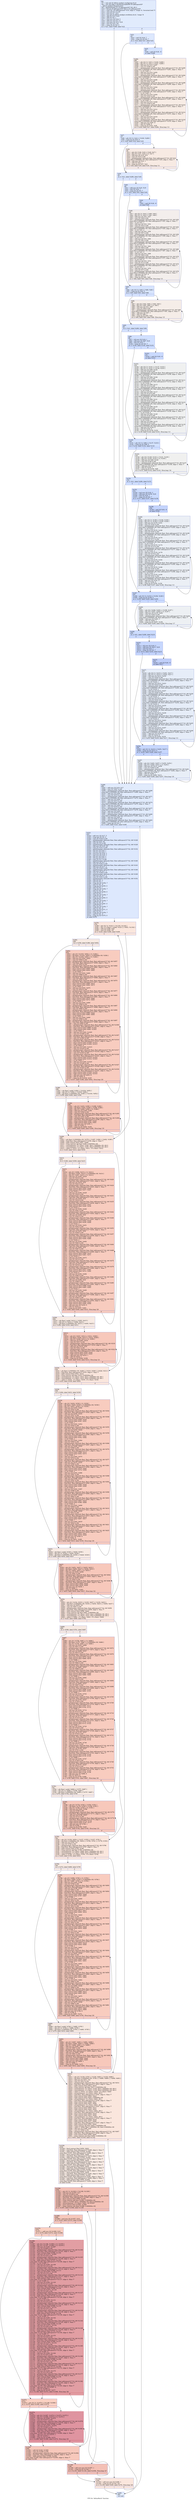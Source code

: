 digraph "CFG for 'deltasBatch' function" {
	label="CFG for 'deltasBatch' function";

	Node0x4ad0470 [shape=record,color="#3d50c3ff", style=filled, fillcolor="#bbd1f870",label="{%6:\l  %7 = tail call i32 @llvm.amdgcn.workgroup.id.x()\l  %8 = tail call align 4 dereferenceable(64) i8 addrspace(4)*\l... @llvm.amdgcn.dispatch.ptr()\l  %9 = getelementptr i8, i8 addrspace(4)* %8, i64 4\l  %10 = bitcast i8 addrspace(4)* %9 to i16 addrspace(4)*\l  %11 = load i16, i16 addrspace(4)* %10, align 4, !range !4, !invariant.load !5\l  %12 = zext i16 %11 to i32\l  %13 = mul i32 %7, %12\l  %14 = tail call i32 @llvm.amdgcn.workitem.id.x(), !range !6\l  %15 = add i32 %13, %14\l  %16 = add i32 %5, 1\l  %17 = mul nsw i32 %16, 5\l  %18 = add nsw i32 %17, 6\l  %19 = mul nsw i32 %15, %18\l  %20 = mul i32 %15, %4\l  %21 = icmp slt i32 %5, 0\l  br i1 %21, label %266, label %22\l|{<s0>T|<s1>F}}"];
	Node0x4ad0470:s0 -> Node0x4ad2760;
	Node0x4ad0470:s1 -> Node0x4ad27f0;
	Node0x4ad27f0 [shape=record,color="#3d50c3ff", style=filled, fillcolor="#b2ccfb70",label="{%22:\l22:                                               \l  %23 = and i32 %16, 7\l  %24 = icmp ult i32 %5, 7\l  br i1 %24, label %27, label %25\l|{<s0>T|<s1>F}}"];
	Node0x4ad27f0:s0 -> Node0x4ad2a80;
	Node0x4ad27f0:s1 -> Node0x4ad2ad0;
	Node0x4ad2ad0 [shape=record,color="#3d50c3ff", style=filled, fillcolor="#a1c0ff70",label="{%25:\l25:                                               \l  %26 = and i32 %16, -8\l  br label %286\l}"];
	Node0x4ad2ad0 -> Node0x4ad2cd0;
	Node0x4ad2a80 [shape=record,color="#3d50c3ff", style=filled, fillcolor="#b2ccfb70",label="{%27:\l27:                                               \l  %28 = phi i32 [ 0, %22 ], [ %320, %286 ]\l  %29 = icmp eq i32 %23, 0\l  br i1 %29, label %39, label %30\l|{<s0>T|<s1>F}}"];
	Node0x4ad2a80:s0 -> Node0x4ad2f00;
	Node0x4ad2a80:s1 -> Node0x4ad2f90;
	Node0x4ad2f90 [shape=record,color="#3d50c3ff", style=filled, fillcolor="#eed0c070",label="{%30:\l30:                                               \l  %31 = phi i32 [ %36, %30 ], [ %28, %27 ]\l  %32 = phi i32 [ %37, %30 ], [ 0, %27 ]\l  %33 = add nsw i32 %19, %31\l  %34 = sext i32 %33 to i64\l  %35 = getelementptr inbounds float, float addrspace(1)* %3, i64 %34\l  store float 0.000000e+00, float addrspace(1)* %35, align 4, !tbaa !7\l  %36 = add nuw i32 %31, 1\l  %37 = add i32 %32, 1\l  %38 = icmp eq i32 %37, %23\l  br i1 %38, label %39, label %30, !llvm.loop !11\l|{<s0>T|<s1>F}}"];
	Node0x4ad2f90:s0 -> Node0x4ad2f00;
	Node0x4ad2f90:s1 -> Node0x4ad2f90;
	Node0x4ad2f00 [shape=record,color="#3d50c3ff", style=filled, fillcolor="#b2ccfb70",label="{%39:\l39:                                               \l  br i1 %21, label %266, label %40\l|{<s0>T|<s1>F}}"];
	Node0x4ad2f00:s0 -> Node0x4ad2760;
	Node0x4ad2f00:s1 -> Node0x4ad44f0;
	Node0x4ad44f0 [shape=record,color="#3d50c3ff", style=filled, fillcolor="#a5c3fe70",label="{%40:\l40:                                               \l  %41 = add nsw i32 %16, %19\l  %42 = and i32 %16, 7\l  %43 = icmp ult i32 %5, 7\l  br i1 %43, label %83, label %44\l|{<s0>T|<s1>F}}"];
	Node0x4ad44f0:s0 -> Node0x4ad47a0;
	Node0x4ad44f0:s1 -> Node0x4ad47f0;
	Node0x4ad47f0 [shape=record,color="#3d50c3ff", style=filled, fillcolor="#93b5fe70",label="{%44:\l44:                                               \l  %45 = and i32 %16, -8\l  br label %46\l}"];
	Node0x4ad47f0 -> Node0x4ad49c0;
	Node0x4ad49c0 [shape=record,color="#3d50c3ff", style=filled, fillcolor="#e3d9d370",label="{%46:\l46:                                               \l  %47 = phi i32 [ 0, %44 ], [ %80, %46 ]\l  %48 = phi i32 [ 0, %44 ], [ %81, %46 ]\l  %49 = add nsw i32 %41, %47\l  %50 = sext i32 %49 to i64\l  %51 = getelementptr inbounds float, float addrspace(1)* %3, i64 %50\l  store float 0.000000e+00, float addrspace(1)* %51, align 4, !tbaa !7\l  %52 = or i32 %47, 1\l  %53 = add nsw i32 %41, %52\l  %54 = sext i32 %53 to i64\l  %55 = getelementptr inbounds float, float addrspace(1)* %3, i64 %54\l  store float 0.000000e+00, float addrspace(1)* %55, align 4, !tbaa !7\l  %56 = or i32 %47, 2\l  %57 = add nsw i32 %41, %56\l  %58 = sext i32 %57 to i64\l  %59 = getelementptr inbounds float, float addrspace(1)* %3, i64 %58\l  store float 0.000000e+00, float addrspace(1)* %59, align 4, !tbaa !7\l  %60 = or i32 %47, 3\l  %61 = add nsw i32 %41, %60\l  %62 = sext i32 %61 to i64\l  %63 = getelementptr inbounds float, float addrspace(1)* %3, i64 %62\l  store float 0.000000e+00, float addrspace(1)* %63, align 4, !tbaa !7\l  %64 = or i32 %47, 4\l  %65 = add nsw i32 %41, %64\l  %66 = sext i32 %65 to i64\l  %67 = getelementptr inbounds float, float addrspace(1)* %3, i64 %66\l  store float 0.000000e+00, float addrspace(1)* %67, align 4, !tbaa !7\l  %68 = or i32 %47, 5\l  %69 = add nsw i32 %41, %68\l  %70 = sext i32 %69 to i64\l  %71 = getelementptr inbounds float, float addrspace(1)* %3, i64 %70\l  store float 0.000000e+00, float addrspace(1)* %71, align 4, !tbaa !7\l  %72 = or i32 %47, 6\l  %73 = add nsw i32 %41, %72\l  %74 = sext i32 %73 to i64\l  %75 = getelementptr inbounds float, float addrspace(1)* %3, i64 %74\l  store float 0.000000e+00, float addrspace(1)* %75, align 4, !tbaa !7\l  %76 = or i32 %47, 7\l  %77 = add nsw i32 %41, %76\l  %78 = sext i32 %77 to i64\l  %79 = getelementptr inbounds float, float addrspace(1)* %3, i64 %78\l  store float 0.000000e+00, float addrspace(1)* %79, align 4, !tbaa !7\l  %80 = add nuw i32 %47, 8\l  %81 = add i32 %48, 8\l  %82 = icmp eq i32 %81, %45\l  br i1 %82, label %83, label %46, !llvm.loop !13\l|{<s0>T|<s1>F}}"];
	Node0x4ad49c0:s0 -> Node0x4ad47a0;
	Node0x4ad49c0:s1 -> Node0x4ad49c0;
	Node0x4ad47a0 [shape=record,color="#3d50c3ff", style=filled, fillcolor="#a5c3fe70",label="{%83:\l83:                                               \l  %84 = phi i32 [ 0, %40 ], [ %80, %46 ]\l  %85 = icmp eq i32 %42, 0\l  br i1 %85, label %95, label %86\l|{<s0>T|<s1>F}}"];
	Node0x4ad47a0:s0 -> Node0x4ad6e90;
	Node0x4ad47a0:s1 -> Node0x4ad6ee0;
	Node0x4ad6ee0 [shape=record,color="#3d50c3ff", style=filled, fillcolor="#e8d6cc70",label="{%86:\l86:                                               \l  %87 = phi i32 [ %92, %86 ], [ %84, %83 ]\l  %88 = phi i32 [ %93, %86 ], [ 0, %83 ]\l  %89 = add nsw i32 %41, %87\l  %90 = sext i32 %89 to i64\l  %91 = getelementptr inbounds float, float addrspace(1)* %3, i64 %90\l  store float 0.000000e+00, float addrspace(1)* %91, align 4, !tbaa !7\l  %92 = add nuw i32 %87, 1\l  %93 = add i32 %88, 1\l  %94 = icmp eq i32 %93, %42\l  br i1 %94, label %95, label %86, !llvm.loop !15\l|{<s0>T|<s1>F}}"];
	Node0x4ad6ee0:s0 -> Node0x4ad6e90;
	Node0x4ad6ee0:s1 -> Node0x4ad6ee0;
	Node0x4ad6e90 [shape=record,color="#3d50c3ff", style=filled, fillcolor="#a5c3fe70",label="{%95:\l95:                                               \l  br i1 %21, label %266, label %96\l|{<s0>T|<s1>F}}"];
	Node0x4ad6e90:s0 -> Node0x4ad2760;
	Node0x4ad6e90:s1 -> Node0x4ad7740;
	Node0x4ad7740 [shape=record,color="#3d50c3ff", style=filled, fillcolor="#9abbff70",label="{%96:\l96:                                               \l  %97 = shl nsw i32 %16, 1\l  %98 = add nsw i32 %97, %19\l  %99 = and i32 %16, 7\l  %100 = icmp ult i32 %5, 7\l  br i1 %100, label %140, label %101\l|{<s0>T|<s1>F}}"];
	Node0x4ad7740:s0 -> Node0x4ad7a80;
	Node0x4ad7740:s1 -> Node0x4ad7ad0;
	Node0x4ad7ad0 [shape=record,color="#3d50c3ff", style=filled, fillcolor="#88abfd70",label="{%101:\l101:                                              \l  %102 = and i32 %16, -8\l  br label %103\l}"];
	Node0x4ad7ad0 -> Node0x4ad7ca0;
	Node0x4ad7ca0 [shape=record,color="#3d50c3ff", style=filled, fillcolor="#dbdcde70",label="{%103:\l103:                                              \l  %104 = phi i32 [ 0, %101 ], [ %137, %103 ]\l  %105 = phi i32 [ 0, %101 ], [ %138, %103 ]\l  %106 = add nsw i32 %98, %104\l  %107 = sext i32 %106 to i64\l  %108 = getelementptr inbounds float, float addrspace(1)* %3, i64 %107\l  store float 0.000000e+00, float addrspace(1)* %108, align 4, !tbaa !7\l  %109 = or i32 %104, 1\l  %110 = add nsw i32 %98, %109\l  %111 = sext i32 %110 to i64\l  %112 = getelementptr inbounds float, float addrspace(1)* %3, i64 %111\l  store float 0.000000e+00, float addrspace(1)* %112, align 4, !tbaa !7\l  %113 = or i32 %104, 2\l  %114 = add nsw i32 %98, %113\l  %115 = sext i32 %114 to i64\l  %116 = getelementptr inbounds float, float addrspace(1)* %3, i64 %115\l  store float 0.000000e+00, float addrspace(1)* %116, align 4, !tbaa !7\l  %117 = or i32 %104, 3\l  %118 = add nsw i32 %98, %117\l  %119 = sext i32 %118 to i64\l  %120 = getelementptr inbounds float, float addrspace(1)* %3, i64 %119\l  store float 0.000000e+00, float addrspace(1)* %120, align 4, !tbaa !7\l  %121 = or i32 %104, 4\l  %122 = add nsw i32 %98, %121\l  %123 = sext i32 %122 to i64\l  %124 = getelementptr inbounds float, float addrspace(1)* %3, i64 %123\l  store float 0.000000e+00, float addrspace(1)* %124, align 4, !tbaa !7\l  %125 = or i32 %104, 5\l  %126 = add nsw i32 %98, %125\l  %127 = sext i32 %126 to i64\l  %128 = getelementptr inbounds float, float addrspace(1)* %3, i64 %127\l  store float 0.000000e+00, float addrspace(1)* %128, align 4, !tbaa !7\l  %129 = or i32 %104, 6\l  %130 = add nsw i32 %98, %129\l  %131 = sext i32 %130 to i64\l  %132 = getelementptr inbounds float, float addrspace(1)* %3, i64 %131\l  store float 0.000000e+00, float addrspace(1)* %132, align 4, !tbaa !7\l  %133 = or i32 %104, 7\l  %134 = add nsw i32 %98, %133\l  %135 = sext i32 %134 to i64\l  %136 = getelementptr inbounds float, float addrspace(1)* %3, i64 %135\l  store float 0.000000e+00, float addrspace(1)* %136, align 4, !tbaa !7\l  %137 = add nuw i32 %104, 8\l  %138 = add i32 %105, 8\l  %139 = icmp eq i32 %138, %102\l  br i1 %139, label %140, label %103, !llvm.loop !13\l|{<s0>T|<s1>F}}"];
	Node0x4ad7ca0:s0 -> Node0x4ad7a80;
	Node0x4ad7ca0:s1 -> Node0x4ad7ca0;
	Node0x4ad7a80 [shape=record,color="#3d50c3ff", style=filled, fillcolor="#9abbff70",label="{%140:\l140:                                              \l  %141 = phi i32 [ 0, %96 ], [ %137, %103 ]\l  %142 = icmp eq i32 %99, 0\l  br i1 %142, label %152, label %143\l|{<s0>T|<s1>F}}"];
	Node0x4ad7a80:s0 -> Node0x4ada250;
	Node0x4ad7a80:s1 -> Node0x4ada2a0;
	Node0x4ada2a0 [shape=record,color="#3d50c3ff", style=filled, fillcolor="#dedcdb70",label="{%143:\l143:                                              \l  %144 = phi i32 [ %149, %143 ], [ %141, %140 ]\l  %145 = phi i32 [ %150, %143 ], [ 0, %140 ]\l  %146 = add nsw i32 %98, %144\l  %147 = sext i32 %146 to i64\l  %148 = getelementptr inbounds float, float addrspace(1)* %3, i64 %147\l  store float 0.000000e+00, float addrspace(1)* %148, align 4, !tbaa !7\l  %149 = add nuw i32 %144, 1\l  %150 = add i32 %145, 1\l  %151 = icmp eq i32 %150, %99\l  br i1 %151, label %152, label %143, !llvm.loop !16\l|{<s0>T|<s1>F}}"];
	Node0x4ada2a0:s0 -> Node0x4ada250;
	Node0x4ada2a0:s1 -> Node0x4ada2a0;
	Node0x4ada250 [shape=record,color="#3d50c3ff", style=filled, fillcolor="#9abbff70",label="{%152:\l152:                                              \l  br i1 %21, label %266, label %153\l|{<s0>T|<s1>F}}"];
	Node0x4ada250:s0 -> Node0x4ad2760;
	Node0x4ada250:s1 -> Node0x4adaa50;
	Node0x4adaa50 [shape=record,color="#3d50c3ff", style=filled, fillcolor="#8caffe70",label="{%153:\l153:                                              \l  %154 = mul nsw i32 %16, 3\l  %155 = add nsw i32 %154, %19\l  %156 = and i32 %16, 7\l  %157 = icmp ult i32 %5, 7\l  br i1 %157, label %197, label %158\l|{<s0>T|<s1>F}}"];
	Node0x4adaa50:s0 -> Node0x4adad90;
	Node0x4adaa50:s1 -> Node0x4adade0;
	Node0x4adade0 [shape=record,color="#3d50c3ff", style=filled, fillcolor="#7a9df870",label="{%158:\l158:                                              \l  %159 = and i32 %16, -8\l  br label %160\l}"];
	Node0x4adade0 -> Node0x4adafb0;
	Node0x4adafb0 [shape=record,color="#3d50c3ff", style=filled, fillcolor="#d1dae970",label="{%160:\l160:                                              \l  %161 = phi i32 [ 0, %158 ], [ %194, %160 ]\l  %162 = phi i32 [ 0, %158 ], [ %195, %160 ]\l  %163 = add nsw i32 %155, %161\l  %164 = sext i32 %163 to i64\l  %165 = getelementptr inbounds float, float addrspace(1)* %3, i64 %164\l  store float 0.000000e+00, float addrspace(1)* %165, align 4, !tbaa !7\l  %166 = or i32 %161, 1\l  %167 = add nsw i32 %155, %166\l  %168 = sext i32 %167 to i64\l  %169 = getelementptr inbounds float, float addrspace(1)* %3, i64 %168\l  store float 0.000000e+00, float addrspace(1)* %169, align 4, !tbaa !7\l  %170 = or i32 %161, 2\l  %171 = add nsw i32 %155, %170\l  %172 = sext i32 %171 to i64\l  %173 = getelementptr inbounds float, float addrspace(1)* %3, i64 %172\l  store float 0.000000e+00, float addrspace(1)* %173, align 4, !tbaa !7\l  %174 = or i32 %161, 3\l  %175 = add nsw i32 %155, %174\l  %176 = sext i32 %175 to i64\l  %177 = getelementptr inbounds float, float addrspace(1)* %3, i64 %176\l  store float 0.000000e+00, float addrspace(1)* %177, align 4, !tbaa !7\l  %178 = or i32 %161, 4\l  %179 = add nsw i32 %155, %178\l  %180 = sext i32 %179 to i64\l  %181 = getelementptr inbounds float, float addrspace(1)* %3, i64 %180\l  store float 0.000000e+00, float addrspace(1)* %181, align 4, !tbaa !7\l  %182 = or i32 %161, 5\l  %183 = add nsw i32 %155, %182\l  %184 = sext i32 %183 to i64\l  %185 = getelementptr inbounds float, float addrspace(1)* %3, i64 %184\l  store float 0.000000e+00, float addrspace(1)* %185, align 4, !tbaa !7\l  %186 = or i32 %161, 6\l  %187 = add nsw i32 %155, %186\l  %188 = sext i32 %187 to i64\l  %189 = getelementptr inbounds float, float addrspace(1)* %3, i64 %188\l  store float 0.000000e+00, float addrspace(1)* %189, align 4, !tbaa !7\l  %190 = or i32 %161, 7\l  %191 = add nsw i32 %155, %190\l  %192 = sext i32 %191 to i64\l  %193 = getelementptr inbounds float, float addrspace(1)* %3, i64 %192\l  store float 0.000000e+00, float addrspace(1)* %193, align 4, !tbaa !7\l  %194 = add nuw i32 %161, 8\l  %195 = add i32 %162, 8\l  %196 = icmp eq i32 %195, %159\l  br i1 %196, label %197, label %160, !llvm.loop !13\l|{<s0>T|<s1>F}}"];
	Node0x4adafb0:s0 -> Node0x4adad90;
	Node0x4adafb0:s1 -> Node0x4adafb0;
	Node0x4adad90 [shape=record,color="#3d50c3ff", style=filled, fillcolor="#8caffe70",label="{%197:\l197:                                              \l  %198 = phi i32 [ 0, %153 ], [ %194, %160 ]\l  %199 = icmp eq i32 %156, 0\l  br i1 %199, label %209, label %200\l|{<s0>T|<s1>F}}"];
	Node0x4adad90:s0 -> Node0x4adcb20;
	Node0x4adad90:s1 -> Node0x4adcb70;
	Node0x4adcb70 [shape=record,color="#3d50c3ff", style=filled, fillcolor="#d6dce470",label="{%200:\l200:                                              \l  %201 = phi i32 [ %206, %200 ], [ %198, %197 ]\l  %202 = phi i32 [ %207, %200 ], [ 0, %197 ]\l  %203 = add nsw i32 %155, %201\l  %204 = sext i32 %203 to i64\l  %205 = getelementptr inbounds float, float addrspace(1)* %3, i64 %204\l  store float 0.000000e+00, float addrspace(1)* %205, align 4, !tbaa !7\l  %206 = add nuw i32 %201, 1\l  %207 = add i32 %202, 1\l  %208 = icmp eq i32 %207, %156\l  br i1 %208, label %209, label %200, !llvm.loop !17\l|{<s0>T|<s1>F}}"];
	Node0x4adcb70:s0 -> Node0x4adcb20;
	Node0x4adcb70:s1 -> Node0x4adcb70;
	Node0x4adcb20 [shape=record,color="#3d50c3ff", style=filled, fillcolor="#8caffe70",label="{%209:\l209:                                              \l  br i1 %21, label %266, label %210\l|{<s0>T|<s1>F}}"];
	Node0x4adcb20:s0 -> Node0x4ad2760;
	Node0x4adcb20:s1 -> Node0x4add320;
	Node0x4add320 [shape=record,color="#3d50c3ff", style=filled, fillcolor="#81a4fb70",label="{%210:\l210:                                              \l  %211 = shl nsw i32 %16, 2\l  %212 = add nsw i32 %211, %19\l  %213 = and i32 %16, 7\l  %214 = icmp ult i32 %5, 7\l  br i1 %214, label %254, label %215\l|{<s0>T|<s1>F}}"];
	Node0x4add320:s0 -> Node0x4add660;
	Node0x4add320:s1 -> Node0x4add6b0;
	Node0x4add6b0 [shape=record,color="#3d50c3ff", style=filled, fillcolor="#7093f370",label="{%215:\l215:                                              \l  %216 = and i32 %16, -8\l  br label %217\l}"];
	Node0x4add6b0 -> Node0x4add880;
	Node0x4add880 [shape=record,color="#3d50c3ff", style=filled, fillcolor="#c7d7f070",label="{%217:\l217:                                              \l  %218 = phi i32 [ 0, %215 ], [ %251, %217 ]\l  %219 = phi i32 [ 0, %215 ], [ %252, %217 ]\l  %220 = add nsw i32 %212, %218\l  %221 = sext i32 %220 to i64\l  %222 = getelementptr inbounds float, float addrspace(1)* %3, i64 %221\l  store float 0.000000e+00, float addrspace(1)* %222, align 4, !tbaa !7\l  %223 = or i32 %218, 1\l  %224 = add nsw i32 %212, %223\l  %225 = sext i32 %224 to i64\l  %226 = getelementptr inbounds float, float addrspace(1)* %3, i64 %225\l  store float 0.000000e+00, float addrspace(1)* %226, align 4, !tbaa !7\l  %227 = or i32 %218, 2\l  %228 = add nsw i32 %212, %227\l  %229 = sext i32 %228 to i64\l  %230 = getelementptr inbounds float, float addrspace(1)* %3, i64 %229\l  store float 0.000000e+00, float addrspace(1)* %230, align 4, !tbaa !7\l  %231 = or i32 %218, 3\l  %232 = add nsw i32 %212, %231\l  %233 = sext i32 %232 to i64\l  %234 = getelementptr inbounds float, float addrspace(1)* %3, i64 %233\l  store float 0.000000e+00, float addrspace(1)* %234, align 4, !tbaa !7\l  %235 = or i32 %218, 4\l  %236 = add nsw i32 %212, %235\l  %237 = sext i32 %236 to i64\l  %238 = getelementptr inbounds float, float addrspace(1)* %3, i64 %237\l  store float 0.000000e+00, float addrspace(1)* %238, align 4, !tbaa !7\l  %239 = or i32 %218, 5\l  %240 = add nsw i32 %212, %239\l  %241 = sext i32 %240 to i64\l  %242 = getelementptr inbounds float, float addrspace(1)* %3, i64 %241\l  store float 0.000000e+00, float addrspace(1)* %242, align 4, !tbaa !7\l  %243 = or i32 %218, 6\l  %244 = add nsw i32 %212, %243\l  %245 = sext i32 %244 to i64\l  %246 = getelementptr inbounds float, float addrspace(1)* %3, i64 %245\l  store float 0.000000e+00, float addrspace(1)* %246, align 4, !tbaa !7\l  %247 = or i32 %218, 7\l  %248 = add nsw i32 %212, %247\l  %249 = sext i32 %248 to i64\l  %250 = getelementptr inbounds float, float addrspace(1)* %3, i64 %249\l  store float 0.000000e+00, float addrspace(1)* %250, align 4, !tbaa !7\l  %251 = add nuw i32 %218, 8\l  %252 = add i32 %219, 8\l  %253 = icmp eq i32 %252, %216\l  br i1 %253, label %254, label %217, !llvm.loop !13\l|{<s0>T|<s1>F}}"];
	Node0x4add880:s0 -> Node0x4add660;
	Node0x4add880:s1 -> Node0x4add880;
	Node0x4add660 [shape=record,color="#3d50c3ff", style=filled, fillcolor="#81a4fb70",label="{%254:\l254:                                              \l  %255 = phi i32 [ 0, %210 ], [ %251, %217 ]\l  %256 = icmp eq i32 %213, 0\l  br i1 %256, label %266, label %257\l|{<s0>T|<s1>F}}"];
	Node0x4add660:s0 -> Node0x4ad2760;
	Node0x4add660:s1 -> Node0x4ad8e60;
	Node0x4ad8e60 [shape=record,color="#3d50c3ff", style=filled, fillcolor="#cbd8ee70",label="{%257:\l257:                                              \l  %258 = phi i32 [ %263, %257 ], [ %255, %254 ]\l  %259 = phi i32 [ %264, %257 ], [ 0, %254 ]\l  %260 = add nsw i32 %212, %258\l  %261 = sext i32 %260 to i64\l  %262 = getelementptr inbounds float, float addrspace(1)* %3, i64 %261\l  store float 0.000000e+00, float addrspace(1)* %262, align 4, !tbaa !7\l  %263 = add nuw i32 %258, 1\l  %264 = add i32 %259, 1\l  %265 = icmp eq i32 %264, %213\l  br i1 %265, label %266, label %257, !llvm.loop !18\l|{<s0>T|<s1>F}}"];
	Node0x4ad8e60:s0 -> Node0x4ad2760;
	Node0x4ad8e60:s1 -> Node0x4ad8e60;
	Node0x4ad2760 [shape=record,color="#3d50c3ff", style=filled, fillcolor="#bbd1f870",label="{%266:\l266:                                              \l  %267 = add nsw i32 %19, %17\l  %268 = sext i32 %267 to i64\l  %269 = getelementptr inbounds float, float addrspace(1)* %3, i64 %268\l  store float 0.000000e+00, float addrspace(1)* %269, align 4, !tbaa !7\l  %270 = add nsw i32 %267, 1\l  %271 = sext i32 %270 to i64\l  %272 = getelementptr inbounds float, float addrspace(1)* %3, i64 %271\l  store float 0.000000e+00, float addrspace(1)* %272, align 4, !tbaa !7\l  %273 = add nsw i32 %267, 2\l  %274 = sext i32 %273 to i64\l  %275 = getelementptr inbounds float, float addrspace(1)* %3, i64 %274\l  store float 0.000000e+00, float addrspace(1)* %275, align 4, !tbaa !7\l  %276 = add nsw i32 %267, 3\l  %277 = sext i32 %276 to i64\l  %278 = getelementptr inbounds float, float addrspace(1)* %3, i64 %277\l  store float 0.000000e+00, float addrspace(1)* %278, align 4, !tbaa !7\l  %279 = add nsw i32 %267, 4\l  %280 = sext i32 %279 to i64\l  %281 = getelementptr inbounds float, float addrspace(1)* %3, i64 %280\l  store float 0.000000e+00, float addrspace(1)* %281, align 4, !tbaa !7\l  %282 = add nsw i32 %267, 5\l  %283 = sext i32 %282 to i64\l  %284 = getelementptr inbounds float, float addrspace(1)* %3, i64 %283\l  store float 0.000000e+00, float addrspace(1)* %284, align 4, !tbaa !7\l  %285 = icmp sgt i32 %4, 0\l  br i1 %285, label %323, label %385\l|{<s0>T|<s1>F}}"];
	Node0x4ad2760:s0 -> Node0x4ad19a0;
	Node0x4ad2760:s1 -> Node0x4ad19f0;
	Node0x4ad2cd0 [shape=record,color="#3d50c3ff", style=filled, fillcolor="#ecd3c570",label="{%286:\l286:                                              \l  %287 = phi i32 [ 0, %25 ], [ %320, %286 ]\l  %288 = phi i32 [ 0, %25 ], [ %321, %286 ]\l  %289 = add nsw i32 %19, %287\l  %290 = sext i32 %289 to i64\l  %291 = getelementptr inbounds float, float addrspace(1)* %3, i64 %290\l  store float 0.000000e+00, float addrspace(1)* %291, align 4, !tbaa !7\l  %292 = or i32 %287, 1\l  %293 = add nsw i32 %19, %292\l  %294 = sext i32 %293 to i64\l  %295 = getelementptr inbounds float, float addrspace(1)* %3, i64 %294\l  store float 0.000000e+00, float addrspace(1)* %295, align 4, !tbaa !7\l  %296 = or i32 %287, 2\l  %297 = add nsw i32 %19, %296\l  %298 = sext i32 %297 to i64\l  %299 = getelementptr inbounds float, float addrspace(1)* %3, i64 %298\l  store float 0.000000e+00, float addrspace(1)* %299, align 4, !tbaa !7\l  %300 = or i32 %287, 3\l  %301 = add nsw i32 %19, %300\l  %302 = sext i32 %301 to i64\l  %303 = getelementptr inbounds float, float addrspace(1)* %3, i64 %302\l  store float 0.000000e+00, float addrspace(1)* %303, align 4, !tbaa !7\l  %304 = or i32 %287, 4\l  %305 = add nsw i32 %19, %304\l  %306 = sext i32 %305 to i64\l  %307 = getelementptr inbounds float, float addrspace(1)* %3, i64 %306\l  store float 0.000000e+00, float addrspace(1)* %307, align 4, !tbaa !7\l  %308 = or i32 %287, 5\l  %309 = add nsw i32 %19, %308\l  %310 = sext i32 %309 to i64\l  %311 = getelementptr inbounds float, float addrspace(1)* %3, i64 %310\l  store float 0.000000e+00, float addrspace(1)* %311, align 4, !tbaa !7\l  %312 = or i32 %287, 6\l  %313 = add nsw i32 %19, %312\l  %314 = sext i32 %313 to i64\l  %315 = getelementptr inbounds float, float addrspace(1)* %3, i64 %314\l  store float 0.000000e+00, float addrspace(1)* %315, align 4, !tbaa !7\l  %316 = or i32 %287, 7\l  %317 = add nsw i32 %19, %316\l  %318 = sext i32 %317 to i64\l  %319 = getelementptr inbounds float, float addrspace(1)* %3, i64 %318\l  store float 0.000000e+00, float addrspace(1)* %319, align 4, !tbaa !7\l  %320 = add nuw i32 %287, 8\l  %321 = add i32 %288, 8\l  %322 = icmp eq i32 %321, %26\l  br i1 %322, label %27, label %286, !llvm.loop !13\l|{<s0>T|<s1>F}}"];
	Node0x4ad2cd0:s0 -> Node0x4ad2a80;
	Node0x4ad2cd0:s1 -> Node0x4ad2cd0;
	Node0x4ad19a0 [shape=record,color="#3d50c3ff", style=filled, fillcolor="#b2ccfb70",label="{%323:\l323:                                              \l  %324 = add nsw i32 %17, 5\l  %325 = icmp sgt i32 %5, 0\l  %326 = sext i32 %324 to i64\l  %327 = getelementptr inbounds float, float addrspace(1)* %2, i64 %326\l  %328 = add i32 %19, %5\l  %329 = sext i32 %5 to i64\l  %330 = getelementptr inbounds float, float addrspace(1)* %2, i64 %329\l  %331 = add nsw i32 %16, %5\l  %332 = sext i32 %331 to i64\l  %333 = getelementptr inbounds float, float addrspace(1)* %2, i64 %332\l  %334 = shl nsw i32 %16, 1\l  %335 = shl nsw i32 %16, 1\l  %336 = mul nsw i32 %16, 3\l  %337 = mul nsw i32 %16, 3\l  %338 = shl nsw i32 %16, 2\l  %339 = shl nsw i32 %16, 2\l  %340 = sext i32 %17 to i64\l  %341 = getelementptr inbounds float, float addrspace(1)* %2, i64 %340\l  %342 = add nsw i32 %17, 1\l  %343 = sext i32 %342 to i64\l  %344 = getelementptr inbounds float, float addrspace(1)* %2, i64 %343\l  %345 = add nsw i32 %17, 2\l  %346 = sext i32 %345 to i64\l  %347 = getelementptr inbounds float, float addrspace(1)* %2, i64 %346\l  %348 = add nsw i32 %17, 3\l  %349 = sext i32 %348 to i64\l  %350 = getelementptr inbounds float, float addrspace(1)* %2, i64 %349\l  %351 = add nsw i32 %17, 4\l  %352 = sext i32 %351 to i64\l  %353 = getelementptr inbounds float, float addrspace(1)* %2, i64 %352\l  %354 = add i32 %5, -1\l  %355 = and i32 %5, 7\l  %356 = icmp ult i32 %354, 7\l  %357 = and i32 %5, -8\l  %358 = icmp eq i32 %355, 0\l  %359 = and i32 %5, 7\l  %360 = icmp ult i32 %354, 7\l  %361 = and i32 %5, -8\l  %362 = icmp eq i32 %359, 0\l  %363 = and i32 %5, 7\l  %364 = icmp ult i32 %354, 7\l  %365 = and i32 %5, -8\l  %366 = icmp eq i32 %363, 0\l  %367 = and i32 %5, 7\l  %368 = icmp ult i32 %354, 7\l  %369 = and i32 %5, -8\l  %370 = icmp eq i32 %367, 0\l  %371 = and i32 %5, 7\l  %372 = icmp ult i32 %354, 7\l  %373 = and i32 %5, -8\l  %374 = icmp eq i32 %371, 0\l  %375 = and i32 %5, 7\l  %376 = icmp ult i32 %354, 7\l  %377 = and i32 %5, -8\l  %378 = icmp eq i32 %375, 0\l  br label %379\l}"];
	Node0x4ad19a0 -> Node0x4ae5a60;
	Node0x4ae5a60 [shape=record,color="#3d50c3ff", style=filled, fillcolor="#f3c7b170",label="{%379:\l379:                                              \l  %380 = phi i32 [ 0, %323 ], [ %1193, %1192 ]\l  %381 = phi \<5 x float\> [ undef, %323 ], [ %921, %1192 ]\l  %382 = add i32 %380, %20\l  %383 = mul i32 %382, %5\l  br i1 %325, label %384, label %406\l|{<s0>T|<s1>F}}"];
	Node0x4ae5a60:s0 -> Node0x4ae6810;
	Node0x4ae5a60:s1 -> Node0x4ae68a0;
	Node0x4ae6810 [shape=record,color="#3d50c3ff", style=filled, fillcolor="#eed0c070",label="{%384:\l384:                                              \l  br i1 %356, label %386, label %952\l|{<s0>T|<s1>F}}"];
	Node0x4ae6810:s0 -> Node0x4ae69e0;
	Node0x4ae6810:s1 -> Node0x4ae6a30;
	Node0x4ad19f0 [shape=record,color="#3d50c3ff", style=filled, fillcolor="#bbd1f870",label="{%385:\l385:                                              \l  ret void\l}"];
	Node0x4ae69e0 [shape=record,color="#3d50c3ff", style=filled, fillcolor="#eed0c070",label="{%386:\l386:                                              \l  %387 = phi float [ undef, %384 ], [ %1034, %952 ]\l  %388 = phi i32 [ 0, %384 ], [ %1035, %952 ]\l  %389 = phi float [ 0.000000e+00, %384 ], [ %1034, %952 ]\l  br i1 %358, label %406, label %390\l|{<s0>T|<s1>F}}"];
	Node0x4ae69e0:s0 -> Node0x4ae68a0;
	Node0x4ae69e0:s1 -> Node0x4ae6dd0;
	Node0x4ae6dd0 [shape=record,color="#3d50c3ff", style=filled, fillcolor="#ed836670",label="{%390:\l390:                                              \l  %391 = phi i32 [ %403, %390 ], [ %388, %386 ]\l  %392 = phi float [ %402, %390 ], [ %389, %386 ]\l  %393 = phi i32 [ %404, %390 ], [ 0, %386 ]\l  %394 = add nsw i32 %383, %391\l  %395 = sext i32 %394 to i64\l  %396 = getelementptr inbounds float, float addrspace(1)* %0, i64 %395\l  %397 = load float, float addrspace(1)* %396, align 4, !tbaa !7\l  %398 = zext i32 %391 to i64\l  %399 = getelementptr inbounds float, float addrspace(1)* %2, i64 %398\l  %400 = load float, float addrspace(1)* %399, align 4, !tbaa !7\l  %401 = fmul contract float %397, %400\l  %402 = fadd contract float %392, %401\l  %403 = add nuw nsw i32 %391, 1\l  %404 = add i32 %393, 1\l  %405 = icmp eq i32 %404, %355\l  br i1 %405, label %406, label %390, !llvm.loop !19\l|{<s0>T|<s1>F}}"];
	Node0x4ae6dd0:s0 -> Node0x4ae68a0;
	Node0x4ae6dd0:s1 -> Node0x4ae6dd0;
	Node0x4ae68a0 [shape=record,color="#3d50c3ff", style=filled, fillcolor="#f3c7b170",label="{%406:\l406:                                              \l  %407 = phi float [ 0.000000e+00, %379 ], [ %387, %386 ], [ %402, %390 ]\l  %408 = load float, float addrspace(1)* %330, align 4, !tbaa !7\l  %409 = fadd contract float %407, %408\l  %410 = fcmp contract ogt float %409, 0.000000e+00\l  %411 = insertelement \<5 x float\> %381, float 1.000000e+00, i64 0\l  %412 = insertelement \<5 x float\> %381, float 0.000000e+00, i64 0\l  %413 = select i1 %410, \<5 x float\> %411, \<5 x float\> %412\l  br i1 %325, label %414, label %530\l|{<s0>T|<s1>F}}"];
	Node0x4ae68a0:s0 -> Node0x4ae7e60;
	Node0x4ae68a0:s1 -> Node0x4ae7ef0;
	Node0x4ae7e60 [shape=record,color="#3d50c3ff", style=filled, fillcolor="#eed0c070",label="{%414:\l414:                                              \l  br i1 %360, label %509, label %415\l|{<s0>T|<s1>F}}"];
	Node0x4ae7e60:s0 -> Node0x4ae8030;
	Node0x4ae7e60:s1 -> Node0x4ae8080;
	Node0x4ae8080 [shape=record,color="#3d50c3ff", style=filled, fillcolor="#f08b6e70",label="{%415:\l415:                                              \l  %416 = phi i32 [ %506, %415 ], [ 0, %414 ]\l  %417 = phi float [ %505, %415 ], [ 0.000000e+00, %414 ]\l  %418 = phi i32 [ %507, %415 ], [ 0, %414 ]\l  %419 = add nsw i32 %383, %416\l  %420 = sext i32 %419 to i64\l  %421 = getelementptr inbounds float, float addrspace(1)* %0, i64 %420\l  %422 = load float, float addrspace(1)* %421, align 4, !tbaa !7\l  %423 = add nsw i32 %416, %16\l  %424 = sext i32 %423 to i64\l  %425 = getelementptr inbounds float, float addrspace(1)* %2, i64 %424\l  %426 = load float, float addrspace(1)* %425, align 4, !tbaa !7\l  %427 = fmul contract float %422, %426\l  %428 = fadd contract float %417, %427\l  %429 = or i32 %416, 1\l  %430 = add nsw i32 %383, %429\l  %431 = sext i32 %430 to i64\l  %432 = getelementptr inbounds float, float addrspace(1)* %0, i64 %431\l  %433 = load float, float addrspace(1)* %432, align 4, !tbaa !7\l  %434 = add nsw i32 %429, %16\l  %435 = sext i32 %434 to i64\l  %436 = getelementptr inbounds float, float addrspace(1)* %2, i64 %435\l  %437 = load float, float addrspace(1)* %436, align 4, !tbaa !7\l  %438 = fmul contract float %433, %437\l  %439 = fadd contract float %428, %438\l  %440 = or i32 %416, 2\l  %441 = add nsw i32 %383, %440\l  %442 = sext i32 %441 to i64\l  %443 = getelementptr inbounds float, float addrspace(1)* %0, i64 %442\l  %444 = load float, float addrspace(1)* %443, align 4, !tbaa !7\l  %445 = add nsw i32 %440, %16\l  %446 = sext i32 %445 to i64\l  %447 = getelementptr inbounds float, float addrspace(1)* %2, i64 %446\l  %448 = load float, float addrspace(1)* %447, align 4, !tbaa !7\l  %449 = fmul contract float %444, %448\l  %450 = fadd contract float %439, %449\l  %451 = or i32 %416, 3\l  %452 = add nsw i32 %383, %451\l  %453 = sext i32 %452 to i64\l  %454 = getelementptr inbounds float, float addrspace(1)* %0, i64 %453\l  %455 = load float, float addrspace(1)* %454, align 4, !tbaa !7\l  %456 = add nsw i32 %451, %16\l  %457 = sext i32 %456 to i64\l  %458 = getelementptr inbounds float, float addrspace(1)* %2, i64 %457\l  %459 = load float, float addrspace(1)* %458, align 4, !tbaa !7\l  %460 = fmul contract float %455, %459\l  %461 = fadd contract float %450, %460\l  %462 = or i32 %416, 4\l  %463 = add nsw i32 %383, %462\l  %464 = sext i32 %463 to i64\l  %465 = getelementptr inbounds float, float addrspace(1)* %0, i64 %464\l  %466 = load float, float addrspace(1)* %465, align 4, !tbaa !7\l  %467 = add nsw i32 %462, %16\l  %468 = sext i32 %467 to i64\l  %469 = getelementptr inbounds float, float addrspace(1)* %2, i64 %468\l  %470 = load float, float addrspace(1)* %469, align 4, !tbaa !7\l  %471 = fmul contract float %466, %470\l  %472 = fadd contract float %461, %471\l  %473 = or i32 %416, 5\l  %474 = add nsw i32 %383, %473\l  %475 = sext i32 %474 to i64\l  %476 = getelementptr inbounds float, float addrspace(1)* %0, i64 %475\l  %477 = load float, float addrspace(1)* %476, align 4, !tbaa !7\l  %478 = add nsw i32 %473, %16\l  %479 = sext i32 %478 to i64\l  %480 = getelementptr inbounds float, float addrspace(1)* %2, i64 %479\l  %481 = load float, float addrspace(1)* %480, align 4, !tbaa !7\l  %482 = fmul contract float %477, %481\l  %483 = fadd contract float %472, %482\l  %484 = or i32 %416, 6\l  %485 = add nsw i32 %383, %484\l  %486 = sext i32 %485 to i64\l  %487 = getelementptr inbounds float, float addrspace(1)* %0, i64 %486\l  %488 = load float, float addrspace(1)* %487, align 4, !tbaa !7\l  %489 = add nsw i32 %484, %16\l  %490 = sext i32 %489 to i64\l  %491 = getelementptr inbounds float, float addrspace(1)* %2, i64 %490\l  %492 = load float, float addrspace(1)* %491, align 4, !tbaa !7\l  %493 = fmul contract float %488, %492\l  %494 = fadd contract float %483, %493\l  %495 = or i32 %416, 7\l  %496 = add nsw i32 %383, %495\l  %497 = sext i32 %496 to i64\l  %498 = getelementptr inbounds float, float addrspace(1)* %0, i64 %497\l  %499 = load float, float addrspace(1)* %498, align 4, !tbaa !7\l  %500 = add nsw i32 %495, %16\l  %501 = sext i32 %500 to i64\l  %502 = getelementptr inbounds float, float addrspace(1)* %2, i64 %501\l  %503 = load float, float addrspace(1)* %502, align 4, !tbaa !7\l  %504 = fmul contract float %499, %503\l  %505 = fadd contract float %494, %504\l  %506 = add nuw nsw i32 %416, 8\l  %507 = add i32 %418, 8\l  %508 = icmp eq i32 %507, %361\l  br i1 %508, label %509, label %415, !llvm.loop !20\l|{<s0>T|<s1>F}}"];
	Node0x4ae8080:s0 -> Node0x4ae8030;
	Node0x4ae8080:s1 -> Node0x4ae8080;
	Node0x4ae8030 [shape=record,color="#3d50c3ff", style=filled, fillcolor="#eed0c070",label="{%509:\l509:                                              \l  %510 = phi float [ undef, %414 ], [ %505, %415 ]\l  %511 = phi i32 [ 0, %414 ], [ %506, %415 ]\l  %512 = phi float [ 0.000000e+00, %414 ], [ %505, %415 ]\l  br i1 %362, label %530, label %513\l|{<s0>T|<s1>F}}"];
	Node0x4ae8030:s0 -> Node0x4ae7ef0;
	Node0x4ae8030:s1 -> Node0x4adf3f0;
	Node0x4adf3f0 [shape=record,color="#3d50c3ff", style=filled, fillcolor="#ed836670",label="{%513:\l513:                                              \l  %514 = phi i32 [ %527, %513 ], [ %511, %509 ]\l  %515 = phi float [ %526, %513 ], [ %512, %509 ]\l  %516 = phi i32 [ %528, %513 ], [ 0, %509 ]\l  %517 = add nsw i32 %383, %514\l  %518 = sext i32 %517 to i64\l  %519 = getelementptr inbounds float, float addrspace(1)* %0, i64 %518\l  %520 = load float, float addrspace(1)* %519, align 4, !tbaa !7\l  %521 = add nsw i32 %514, %16\l  %522 = sext i32 %521 to i64\l  %523 = getelementptr inbounds float, float addrspace(1)* %2, i64 %522\l  %524 = load float, float addrspace(1)* %523, align 4, !tbaa !7\l  %525 = fmul contract float %520, %524\l  %526 = fadd contract float %515, %525\l  %527 = add nuw nsw i32 %514, 1\l  %528 = add i32 %516, 1\l  %529 = icmp eq i32 %528, %359\l  br i1 %529, label %530, label %513, !llvm.loop !21\l|{<s0>T|<s1>F}}"];
	Node0x4adf3f0:s0 -> Node0x4ae7ef0;
	Node0x4adf3f0:s1 -> Node0x4adf3f0;
	Node0x4ae7ef0 [shape=record,color="#3d50c3ff", style=filled, fillcolor="#f3c7b170",label="{%530:\l530:                                              \l  %531 = phi float [ 0.000000e+00, %406 ], [ %510, %509 ], [ %526, %513 ]\l  %532 = load float, float addrspace(1)* %333, align 4, !tbaa !7\l  %533 = fadd contract float %531, %532\l  %534 = fcmp contract ogt float %533, 0.000000e+00\l  %535 = insertelement \<5 x float\> %413, float 1.000000e+00, i64 1\l  %536 = insertelement \<5 x float\> %413, float 0.000000e+00, i64 1\l  %537 = select i1 %534, \<5 x float\> %535, \<5 x float\> %536\l  br i1 %325, label %538, label %654\l|{<s0>T|<s1>F}}"];
	Node0x4ae7ef0:s0 -> Node0x4ae0360;
	Node0x4ae7ef0:s1 -> Node0x4ae03b0;
	Node0x4ae0360 [shape=record,color="#3d50c3ff", style=filled, fillcolor="#eed0c070",label="{%538:\l538:                                              \l  br i1 %364, label %633, label %539\l|{<s0>T|<s1>F}}"];
	Node0x4ae0360:s0 -> Node0x4aedd20;
	Node0x4ae0360:s1 -> Node0x4aedd70;
	Node0x4aedd70 [shape=record,color="#3d50c3ff", style=filled, fillcolor="#f08b6e70",label="{%539:\l539:                                              \l  %540 = phi i32 [ %630, %539 ], [ 0, %538 ]\l  %541 = phi float [ %629, %539 ], [ 0.000000e+00, %538 ]\l  %542 = phi i32 [ %631, %539 ], [ 0, %538 ]\l  %543 = add nsw i32 %383, %540\l  %544 = sext i32 %543 to i64\l  %545 = getelementptr inbounds float, float addrspace(1)* %0, i64 %544\l  %546 = load float, float addrspace(1)* %545, align 4, !tbaa !7\l  %547 = add nsw i32 %540, %335\l  %548 = sext i32 %547 to i64\l  %549 = getelementptr inbounds float, float addrspace(1)* %2, i64 %548\l  %550 = load float, float addrspace(1)* %549, align 4, !tbaa !7\l  %551 = fmul contract float %546, %550\l  %552 = fadd contract float %541, %551\l  %553 = or i32 %540, 1\l  %554 = add nsw i32 %383, %553\l  %555 = sext i32 %554 to i64\l  %556 = getelementptr inbounds float, float addrspace(1)* %0, i64 %555\l  %557 = load float, float addrspace(1)* %556, align 4, !tbaa !7\l  %558 = add nsw i32 %553, %335\l  %559 = sext i32 %558 to i64\l  %560 = getelementptr inbounds float, float addrspace(1)* %2, i64 %559\l  %561 = load float, float addrspace(1)* %560, align 4, !tbaa !7\l  %562 = fmul contract float %557, %561\l  %563 = fadd contract float %552, %562\l  %564 = or i32 %540, 2\l  %565 = add nsw i32 %383, %564\l  %566 = sext i32 %565 to i64\l  %567 = getelementptr inbounds float, float addrspace(1)* %0, i64 %566\l  %568 = load float, float addrspace(1)* %567, align 4, !tbaa !7\l  %569 = add nsw i32 %564, %335\l  %570 = sext i32 %569 to i64\l  %571 = getelementptr inbounds float, float addrspace(1)* %2, i64 %570\l  %572 = load float, float addrspace(1)* %571, align 4, !tbaa !7\l  %573 = fmul contract float %568, %572\l  %574 = fadd contract float %563, %573\l  %575 = or i32 %540, 3\l  %576 = add nsw i32 %383, %575\l  %577 = sext i32 %576 to i64\l  %578 = getelementptr inbounds float, float addrspace(1)* %0, i64 %577\l  %579 = load float, float addrspace(1)* %578, align 4, !tbaa !7\l  %580 = add nsw i32 %575, %335\l  %581 = sext i32 %580 to i64\l  %582 = getelementptr inbounds float, float addrspace(1)* %2, i64 %581\l  %583 = load float, float addrspace(1)* %582, align 4, !tbaa !7\l  %584 = fmul contract float %579, %583\l  %585 = fadd contract float %574, %584\l  %586 = or i32 %540, 4\l  %587 = add nsw i32 %383, %586\l  %588 = sext i32 %587 to i64\l  %589 = getelementptr inbounds float, float addrspace(1)* %0, i64 %588\l  %590 = load float, float addrspace(1)* %589, align 4, !tbaa !7\l  %591 = add nsw i32 %586, %335\l  %592 = sext i32 %591 to i64\l  %593 = getelementptr inbounds float, float addrspace(1)* %2, i64 %592\l  %594 = load float, float addrspace(1)* %593, align 4, !tbaa !7\l  %595 = fmul contract float %590, %594\l  %596 = fadd contract float %585, %595\l  %597 = or i32 %540, 5\l  %598 = add nsw i32 %383, %597\l  %599 = sext i32 %598 to i64\l  %600 = getelementptr inbounds float, float addrspace(1)* %0, i64 %599\l  %601 = load float, float addrspace(1)* %600, align 4, !tbaa !7\l  %602 = add nsw i32 %597, %335\l  %603 = sext i32 %602 to i64\l  %604 = getelementptr inbounds float, float addrspace(1)* %2, i64 %603\l  %605 = load float, float addrspace(1)* %604, align 4, !tbaa !7\l  %606 = fmul contract float %601, %605\l  %607 = fadd contract float %596, %606\l  %608 = or i32 %540, 6\l  %609 = add nsw i32 %383, %608\l  %610 = sext i32 %609 to i64\l  %611 = getelementptr inbounds float, float addrspace(1)* %0, i64 %610\l  %612 = load float, float addrspace(1)* %611, align 4, !tbaa !7\l  %613 = add nsw i32 %608, %335\l  %614 = sext i32 %613 to i64\l  %615 = getelementptr inbounds float, float addrspace(1)* %2, i64 %614\l  %616 = load float, float addrspace(1)* %615, align 4, !tbaa !7\l  %617 = fmul contract float %612, %616\l  %618 = fadd contract float %607, %617\l  %619 = or i32 %540, 7\l  %620 = add nsw i32 %383, %619\l  %621 = sext i32 %620 to i64\l  %622 = getelementptr inbounds float, float addrspace(1)* %0, i64 %621\l  %623 = load float, float addrspace(1)* %622, align 4, !tbaa !7\l  %624 = add nsw i32 %619, %335\l  %625 = sext i32 %624 to i64\l  %626 = getelementptr inbounds float, float addrspace(1)* %2, i64 %625\l  %627 = load float, float addrspace(1)* %626, align 4, !tbaa !7\l  %628 = fmul contract float %623, %627\l  %629 = fadd contract float %618, %628\l  %630 = add nuw nsw i32 %540, 8\l  %631 = add i32 %542, 8\l  %632 = icmp eq i32 %631, %365\l  br i1 %632, label %633, label %539, !llvm.loop !20\l|{<s0>T|<s1>F}}"];
	Node0x4aedd70:s0 -> Node0x4aedd20;
	Node0x4aedd70:s1 -> Node0x4aedd70;
	Node0x4aedd20 [shape=record,color="#3d50c3ff", style=filled, fillcolor="#eed0c070",label="{%633:\l633:                                              \l  %634 = phi float [ undef, %538 ], [ %629, %539 ]\l  %635 = phi i32 [ 0, %538 ], [ %630, %539 ]\l  %636 = phi float [ 0.000000e+00, %538 ], [ %629, %539 ]\l  br i1 %366, label %654, label %637\l|{<s0>T|<s1>F}}"];
	Node0x4aedd20:s0 -> Node0x4ae03b0;
	Node0x4aedd20:s1 -> Node0x4ae14c0;
	Node0x4ae14c0 [shape=record,color="#3d50c3ff", style=filled, fillcolor="#ed836670",label="{%637:\l637:                                              \l  %638 = phi i32 [ %651, %637 ], [ %635, %633 ]\l  %639 = phi float [ %650, %637 ], [ %636, %633 ]\l  %640 = phi i32 [ %652, %637 ], [ 0, %633 ]\l  %641 = add nsw i32 %383, %638\l  %642 = sext i32 %641 to i64\l  %643 = getelementptr inbounds float, float addrspace(1)* %0, i64 %642\l  %644 = load float, float addrspace(1)* %643, align 4, !tbaa !7\l  %645 = add nsw i32 %638, %335\l  %646 = sext i32 %645 to i64\l  %647 = getelementptr inbounds float, float addrspace(1)* %2, i64 %646\l  %648 = load float, float addrspace(1)* %647, align 4, !tbaa !7\l  %649 = fmul contract float %644, %648\l  %650 = fadd contract float %639, %649\l  %651 = add nuw nsw i32 %638, 1\l  %652 = add i32 %640, 1\l  %653 = icmp eq i32 %652, %363\l  br i1 %653, label %654, label %637, !llvm.loop !22\l|{<s0>T|<s1>F}}"];
	Node0x4ae14c0:s0 -> Node0x4ae03b0;
	Node0x4ae14c0:s1 -> Node0x4ae14c0;
	Node0x4ae03b0 [shape=record,color="#3d50c3ff", style=filled, fillcolor="#f3c7b170",label="{%654:\l654:                                              \l  %655 = phi i32 [ %334, %530 ], [ %335, %637 ], [ %335, %633 ]\l  %656 = phi float [ 0.000000e+00, %530 ], [ %634, %633 ], [ %650, %637 ]\l  %657 = add nsw i32 %655, %5\l  %658 = sext i32 %657 to i64\l  %659 = getelementptr inbounds float, float addrspace(1)* %2, i64 %658\l  %660 = load float, float addrspace(1)* %659, align 4, !tbaa !7\l  %661 = fadd contract float %656, %660\l  %662 = fcmp contract ogt float %661, 0.000000e+00\l  %663 = insertelement \<5 x float\> %537, float 1.000000e+00, i64 2\l  %664 = insertelement \<5 x float\> %537, float 0.000000e+00, i64 2\l  %665 = select i1 %662, \<5 x float\> %663, \<5 x float\> %664\l  br i1 %325, label %666, label %782\l|{<s0>T|<s1>F}}"];
	Node0x4ae03b0:s0 -> Node0x4af4030;
	Node0x4ae03b0:s1 -> Node0x4af4080;
	Node0x4af4030 [shape=record,color="#3d50c3ff", style=filled, fillcolor="#eed0c070",label="{%666:\l666:                                              \l  br i1 %368, label %761, label %667\l|{<s0>T|<s1>F}}"];
	Node0x4af4030:s0 -> Node0x4af4180;
	Node0x4af4030:s1 -> Node0x4af41d0;
	Node0x4af41d0 [shape=record,color="#3d50c3ff", style=filled, fillcolor="#f08b6e70",label="{%667:\l667:                                              \l  %668 = phi i32 [ %758, %667 ], [ 0, %666 ]\l  %669 = phi float [ %757, %667 ], [ 0.000000e+00, %666 ]\l  %670 = phi i32 [ %759, %667 ], [ 0, %666 ]\l  %671 = add nsw i32 %383, %668\l  %672 = sext i32 %671 to i64\l  %673 = getelementptr inbounds float, float addrspace(1)* %0, i64 %672\l  %674 = load float, float addrspace(1)* %673, align 4, !tbaa !7\l  %675 = add nsw i32 %668, %337\l  %676 = sext i32 %675 to i64\l  %677 = getelementptr inbounds float, float addrspace(1)* %2, i64 %676\l  %678 = load float, float addrspace(1)* %677, align 4, !tbaa !7\l  %679 = fmul contract float %674, %678\l  %680 = fadd contract float %669, %679\l  %681 = or i32 %668, 1\l  %682 = add nsw i32 %383, %681\l  %683 = sext i32 %682 to i64\l  %684 = getelementptr inbounds float, float addrspace(1)* %0, i64 %683\l  %685 = load float, float addrspace(1)* %684, align 4, !tbaa !7\l  %686 = add nsw i32 %681, %337\l  %687 = sext i32 %686 to i64\l  %688 = getelementptr inbounds float, float addrspace(1)* %2, i64 %687\l  %689 = load float, float addrspace(1)* %688, align 4, !tbaa !7\l  %690 = fmul contract float %685, %689\l  %691 = fadd contract float %680, %690\l  %692 = or i32 %668, 2\l  %693 = add nsw i32 %383, %692\l  %694 = sext i32 %693 to i64\l  %695 = getelementptr inbounds float, float addrspace(1)* %0, i64 %694\l  %696 = load float, float addrspace(1)* %695, align 4, !tbaa !7\l  %697 = add nsw i32 %692, %337\l  %698 = sext i32 %697 to i64\l  %699 = getelementptr inbounds float, float addrspace(1)* %2, i64 %698\l  %700 = load float, float addrspace(1)* %699, align 4, !tbaa !7\l  %701 = fmul contract float %696, %700\l  %702 = fadd contract float %691, %701\l  %703 = or i32 %668, 3\l  %704 = add nsw i32 %383, %703\l  %705 = sext i32 %704 to i64\l  %706 = getelementptr inbounds float, float addrspace(1)* %0, i64 %705\l  %707 = load float, float addrspace(1)* %706, align 4, !tbaa !7\l  %708 = add nsw i32 %703, %337\l  %709 = sext i32 %708 to i64\l  %710 = getelementptr inbounds float, float addrspace(1)* %2, i64 %709\l  %711 = load float, float addrspace(1)* %710, align 4, !tbaa !7\l  %712 = fmul contract float %707, %711\l  %713 = fadd contract float %702, %712\l  %714 = or i32 %668, 4\l  %715 = add nsw i32 %383, %714\l  %716 = sext i32 %715 to i64\l  %717 = getelementptr inbounds float, float addrspace(1)* %0, i64 %716\l  %718 = load float, float addrspace(1)* %717, align 4, !tbaa !7\l  %719 = add nsw i32 %714, %337\l  %720 = sext i32 %719 to i64\l  %721 = getelementptr inbounds float, float addrspace(1)* %2, i64 %720\l  %722 = load float, float addrspace(1)* %721, align 4, !tbaa !7\l  %723 = fmul contract float %718, %722\l  %724 = fadd contract float %713, %723\l  %725 = or i32 %668, 5\l  %726 = add nsw i32 %383, %725\l  %727 = sext i32 %726 to i64\l  %728 = getelementptr inbounds float, float addrspace(1)* %0, i64 %727\l  %729 = load float, float addrspace(1)* %728, align 4, !tbaa !7\l  %730 = add nsw i32 %725, %337\l  %731 = sext i32 %730 to i64\l  %732 = getelementptr inbounds float, float addrspace(1)* %2, i64 %731\l  %733 = load float, float addrspace(1)* %732, align 4, !tbaa !7\l  %734 = fmul contract float %729, %733\l  %735 = fadd contract float %724, %734\l  %736 = or i32 %668, 6\l  %737 = add nsw i32 %383, %736\l  %738 = sext i32 %737 to i64\l  %739 = getelementptr inbounds float, float addrspace(1)* %0, i64 %738\l  %740 = load float, float addrspace(1)* %739, align 4, !tbaa !7\l  %741 = add nsw i32 %736, %337\l  %742 = sext i32 %741 to i64\l  %743 = getelementptr inbounds float, float addrspace(1)* %2, i64 %742\l  %744 = load float, float addrspace(1)* %743, align 4, !tbaa !7\l  %745 = fmul contract float %740, %744\l  %746 = fadd contract float %735, %745\l  %747 = or i32 %668, 7\l  %748 = add nsw i32 %383, %747\l  %749 = sext i32 %748 to i64\l  %750 = getelementptr inbounds float, float addrspace(1)* %0, i64 %749\l  %751 = load float, float addrspace(1)* %750, align 4, !tbaa !7\l  %752 = add nsw i32 %747, %337\l  %753 = sext i32 %752 to i64\l  %754 = getelementptr inbounds float, float addrspace(1)* %2, i64 %753\l  %755 = load float, float addrspace(1)* %754, align 4, !tbaa !7\l  %756 = fmul contract float %751, %755\l  %757 = fadd contract float %746, %756\l  %758 = add nuw nsw i32 %668, 8\l  %759 = add i32 %670, 8\l  %760 = icmp eq i32 %759, %369\l  br i1 %760, label %761, label %667, !llvm.loop !20\l|{<s0>T|<s1>F}}"];
	Node0x4af41d0:s0 -> Node0x4af4180;
	Node0x4af41d0:s1 -> Node0x4af41d0;
	Node0x4af4180 [shape=record,color="#3d50c3ff", style=filled, fillcolor="#eed0c070",label="{%761:\l761:                                              \l  %762 = phi float [ undef, %666 ], [ %757, %667 ]\l  %763 = phi i32 [ 0, %666 ], [ %758, %667 ]\l  %764 = phi float [ 0.000000e+00, %666 ], [ %757, %667 ]\l  br i1 %370, label %782, label %765\l|{<s0>T|<s1>F}}"];
	Node0x4af4180:s0 -> Node0x4af4080;
	Node0x4af4180:s1 -> Node0x4af83f0;
	Node0x4af83f0 [shape=record,color="#3d50c3ff", style=filled, fillcolor="#ed836670",label="{%765:\l765:                                              \l  %766 = phi i32 [ %779, %765 ], [ %763, %761 ]\l  %767 = phi float [ %778, %765 ], [ %764, %761 ]\l  %768 = phi i32 [ %780, %765 ], [ 0, %761 ]\l  %769 = add nsw i32 %383, %766\l  %770 = sext i32 %769 to i64\l  %771 = getelementptr inbounds float, float addrspace(1)* %0, i64 %770\l  %772 = load float, float addrspace(1)* %771, align 4, !tbaa !7\l  %773 = add nsw i32 %766, %337\l  %774 = sext i32 %773 to i64\l  %775 = getelementptr inbounds float, float addrspace(1)* %2, i64 %774\l  %776 = load float, float addrspace(1)* %775, align 4, !tbaa !7\l  %777 = fmul contract float %772, %776\l  %778 = fadd contract float %767, %777\l  %779 = add nuw nsw i32 %766, 1\l  %780 = add i32 %768, 1\l  %781 = icmp eq i32 %780, %367\l  br i1 %781, label %782, label %765, !llvm.loop !23\l|{<s0>T|<s1>F}}"];
	Node0x4af83f0:s0 -> Node0x4af4080;
	Node0x4af83f0:s1 -> Node0x4af83f0;
	Node0x4af4080 [shape=record,color="#3d50c3ff", style=filled, fillcolor="#f3c7b170",label="{%782:\l782:                                              \l  %783 = phi i32 [ %336, %654 ], [ %337, %765 ], [ %337, %761 ]\l  %784 = phi float [ 0.000000e+00, %654 ], [ %762, %761 ], [ %778, %765 ]\l  %785 = add nsw i32 %783, %5\l  %786 = sext i32 %785 to i64\l  %787 = getelementptr inbounds float, float addrspace(1)* %2, i64 %786\l  %788 = load float, float addrspace(1)* %787, align 4, !tbaa !7\l  %789 = fadd contract float %784, %788\l  %790 = fcmp contract ogt float %789, 0.000000e+00\l  %791 = insertelement \<5 x float\> %665, float 1.000000e+00, i64 3\l  %792 = insertelement \<5 x float\> %665, float 0.000000e+00, i64 3\l  %793 = select i1 %790, \<5 x float\> %791, \<5 x float\> %792\l  br i1 %325, label %794, label %910\l|{<s0>T|<s1>F}}"];
	Node0x4af4080:s0 -> Node0x4af9600;
	Node0x4af4080:s1 -> Node0x4af9650;
	Node0x4af9600 [shape=record,color="#3d50c3ff", style=filled, fillcolor="#eed0c070",label="{%794:\l794:                                              \l  br i1 %372, label %889, label %795\l|{<s0>T|<s1>F}}"];
	Node0x4af9600:s0 -> Node0x4af9750;
	Node0x4af9600:s1 -> Node0x4af97a0;
	Node0x4af97a0 [shape=record,color="#3d50c3ff", style=filled, fillcolor="#f08b6e70",label="{%795:\l795:                                              \l  %796 = phi i32 [ %886, %795 ], [ 0, %794 ]\l  %797 = phi float [ %885, %795 ], [ 0.000000e+00, %794 ]\l  %798 = phi i32 [ %887, %795 ], [ 0, %794 ]\l  %799 = add nsw i32 %383, %796\l  %800 = sext i32 %799 to i64\l  %801 = getelementptr inbounds float, float addrspace(1)* %0, i64 %800\l  %802 = load float, float addrspace(1)* %801, align 4, !tbaa !7\l  %803 = add nsw i32 %796, %339\l  %804 = sext i32 %803 to i64\l  %805 = getelementptr inbounds float, float addrspace(1)* %2, i64 %804\l  %806 = load float, float addrspace(1)* %805, align 4, !tbaa !7\l  %807 = fmul contract float %802, %806\l  %808 = fadd contract float %797, %807\l  %809 = or i32 %796, 1\l  %810 = add nsw i32 %383, %809\l  %811 = sext i32 %810 to i64\l  %812 = getelementptr inbounds float, float addrspace(1)* %0, i64 %811\l  %813 = load float, float addrspace(1)* %812, align 4, !tbaa !7\l  %814 = add nsw i32 %809, %339\l  %815 = sext i32 %814 to i64\l  %816 = getelementptr inbounds float, float addrspace(1)* %2, i64 %815\l  %817 = load float, float addrspace(1)* %816, align 4, !tbaa !7\l  %818 = fmul contract float %813, %817\l  %819 = fadd contract float %808, %818\l  %820 = or i32 %796, 2\l  %821 = add nsw i32 %383, %820\l  %822 = sext i32 %821 to i64\l  %823 = getelementptr inbounds float, float addrspace(1)* %0, i64 %822\l  %824 = load float, float addrspace(1)* %823, align 4, !tbaa !7\l  %825 = add nsw i32 %820, %339\l  %826 = sext i32 %825 to i64\l  %827 = getelementptr inbounds float, float addrspace(1)* %2, i64 %826\l  %828 = load float, float addrspace(1)* %827, align 4, !tbaa !7\l  %829 = fmul contract float %824, %828\l  %830 = fadd contract float %819, %829\l  %831 = or i32 %796, 3\l  %832 = add nsw i32 %383, %831\l  %833 = sext i32 %832 to i64\l  %834 = getelementptr inbounds float, float addrspace(1)* %0, i64 %833\l  %835 = load float, float addrspace(1)* %834, align 4, !tbaa !7\l  %836 = add nsw i32 %831, %339\l  %837 = sext i32 %836 to i64\l  %838 = getelementptr inbounds float, float addrspace(1)* %2, i64 %837\l  %839 = load float, float addrspace(1)* %838, align 4, !tbaa !7\l  %840 = fmul contract float %835, %839\l  %841 = fadd contract float %830, %840\l  %842 = or i32 %796, 4\l  %843 = add nsw i32 %383, %842\l  %844 = sext i32 %843 to i64\l  %845 = getelementptr inbounds float, float addrspace(1)* %0, i64 %844\l  %846 = load float, float addrspace(1)* %845, align 4, !tbaa !7\l  %847 = add nsw i32 %842, %339\l  %848 = sext i32 %847 to i64\l  %849 = getelementptr inbounds float, float addrspace(1)* %2, i64 %848\l  %850 = load float, float addrspace(1)* %849, align 4, !tbaa !7\l  %851 = fmul contract float %846, %850\l  %852 = fadd contract float %841, %851\l  %853 = or i32 %796, 5\l  %854 = add nsw i32 %383, %853\l  %855 = sext i32 %854 to i64\l  %856 = getelementptr inbounds float, float addrspace(1)* %0, i64 %855\l  %857 = load float, float addrspace(1)* %856, align 4, !tbaa !7\l  %858 = add nsw i32 %853, %339\l  %859 = sext i32 %858 to i64\l  %860 = getelementptr inbounds float, float addrspace(1)* %2, i64 %859\l  %861 = load float, float addrspace(1)* %860, align 4, !tbaa !7\l  %862 = fmul contract float %857, %861\l  %863 = fadd contract float %852, %862\l  %864 = or i32 %796, 6\l  %865 = add nsw i32 %383, %864\l  %866 = sext i32 %865 to i64\l  %867 = getelementptr inbounds float, float addrspace(1)* %0, i64 %866\l  %868 = load float, float addrspace(1)* %867, align 4, !tbaa !7\l  %869 = add nsw i32 %864, %339\l  %870 = sext i32 %869 to i64\l  %871 = getelementptr inbounds float, float addrspace(1)* %2, i64 %870\l  %872 = load float, float addrspace(1)* %871, align 4, !tbaa !7\l  %873 = fmul contract float %868, %872\l  %874 = fadd contract float %863, %873\l  %875 = or i32 %796, 7\l  %876 = add nsw i32 %383, %875\l  %877 = sext i32 %876 to i64\l  %878 = getelementptr inbounds float, float addrspace(1)* %0, i64 %877\l  %879 = load float, float addrspace(1)* %878, align 4, !tbaa !7\l  %880 = add nsw i32 %875, %339\l  %881 = sext i32 %880 to i64\l  %882 = getelementptr inbounds float, float addrspace(1)* %2, i64 %881\l  %883 = load float, float addrspace(1)* %882, align 4, !tbaa !7\l  %884 = fmul contract float %879, %883\l  %885 = fadd contract float %874, %884\l  %886 = add nuw nsw i32 %796, 8\l  %887 = add i32 %798, 8\l  %888 = icmp eq i32 %887, %373\l  br i1 %888, label %889, label %795, !llvm.loop !20\l|{<s0>T|<s1>F}}"];
	Node0x4af97a0:s0 -> Node0x4af9750;
	Node0x4af97a0:s1 -> Node0x4af97a0;
	Node0x4af9750 [shape=record,color="#3d50c3ff", style=filled, fillcolor="#eed0c070",label="{%889:\l889:                                              \l  %890 = phi float [ undef, %794 ], [ %885, %795 ]\l  %891 = phi i32 [ 0, %794 ], [ %886, %795 ]\l  %892 = phi float [ 0.000000e+00, %794 ], [ %885, %795 ]\l  br i1 %374, label %910, label %893\l|{<s0>T|<s1>F}}"];
	Node0x4af9750:s0 -> Node0x4af9650;
	Node0x4af9750:s1 -> Node0x4afce00;
	Node0x4afce00 [shape=record,color="#3d50c3ff", style=filled, fillcolor="#ed836670",label="{%893:\l893:                                              \l  %894 = phi i32 [ %907, %893 ], [ %891, %889 ]\l  %895 = phi float [ %906, %893 ], [ %892, %889 ]\l  %896 = phi i32 [ %908, %893 ], [ 0, %889 ]\l  %897 = add nsw i32 %383, %894\l  %898 = sext i32 %897 to i64\l  %899 = getelementptr inbounds float, float addrspace(1)* %0, i64 %898\l  %900 = load float, float addrspace(1)* %899, align 4, !tbaa !7\l  %901 = add nsw i32 %894, %339\l  %902 = sext i32 %901 to i64\l  %903 = getelementptr inbounds float, float addrspace(1)* %2, i64 %902\l  %904 = load float, float addrspace(1)* %903, align 4, !tbaa !7\l  %905 = fmul contract float %900, %904\l  %906 = fadd contract float %895, %905\l  %907 = add nuw nsw i32 %894, 1\l  %908 = add i32 %896, 1\l  %909 = icmp eq i32 %908, %371\l  br i1 %909, label %910, label %893, !llvm.loop !24\l|{<s0>T|<s1>F}}"];
	Node0x4afce00:s0 -> Node0x4af9650;
	Node0x4afce00:s1 -> Node0x4afce00;
	Node0x4af9650 [shape=record,color="#3d50c3ff", style=filled, fillcolor="#f3c7b170",label="{%910:\l910:                                              \l  %911 = phi i32 [ %338, %782 ], [ %339, %893 ], [ %339, %889 ]\l  %912 = phi float [ 0.000000e+00, %782 ], [ %890, %889 ], [ %906, %893 ]\l  %913 = add nsw i32 %911, %5\l  %914 = sext i32 %913 to i64\l  %915 = getelementptr inbounds float, float addrspace(1)* %2, i64 %914\l  %916 = load float, float addrspace(1)* %915, align 4, !tbaa !7\l  %917 = fadd contract float %912, %916\l  %918 = fcmp contract ogt float %917, 0.000000e+00\l  %919 = insertelement \<5 x float\> %793, float 1.000000e+00, i64 4\l  %920 = insertelement \<5 x float\> %793, float 0.000000e+00, i64 4\l  %921 = select i1 %918, \<5 x float\> %919, \<5 x float\> %920\l  %922 = extractelement \<5 x float\> %921, i64 0\l  %923 = load float, float addrspace(1)* %341, align 4, !tbaa !7\l  %924 = fmul contract float %922, %923\l  %925 = fadd contract float %924, 0.000000e+00\l  %926 = extractelement \<5 x float\> %921, i64 1\l  %927 = load float, float addrspace(1)* %344, align 4, !tbaa !7\l  %928 = fmul contract float %926, %927\l  %929 = fadd contract float %925, %928\l  %930 = extractelement \<5 x float\> %921, i64 2\l  %931 = load float, float addrspace(1)* %347, align 4, !tbaa !7\l  %932 = fmul contract float %930, %931\l  %933 = fadd contract float %929, %932\l  %934 = extractelement \<5 x float\> %921, i64 3\l  %935 = load float, float addrspace(1)* %350, align 4, !tbaa !7\l  %936 = fmul contract float %934, %935\l  %937 = fadd contract float %933, %936\l  %938 = extractelement \<5 x float\> %921, i64 4\l  %939 = load float, float addrspace(1)* %353, align 4, !tbaa !7\l  %940 = fmul contract float %938, %939\l  %941 = fadd contract float %937, %940\l  %942 = load float, float addrspace(1)* %327, align 4, !tbaa !7\l  %943 = fadd contract float %941, %942\l  %944 = fcmp contract ogt float %943, 0.000000e+00\l  %945 = select i1 %944, float 1.000000e+00, float 0.000000e+00\l  %946 = add nsw i32 %380, %20\l  %947 = sext i32 %946 to i64\l  %948 = getelementptr inbounds float, float addrspace(1)* %1, i64 %947\l  %949 = load float, float addrspace(1)* %948, align 4, !tbaa !7\l  %950 = fsub contract float %949, %945\l  %951 = fcmp contract une float %950, 0.000000e+00\l  br i1 %951, label %1038, label %1192\l|{<s0>T|<s1>F}}"];
	Node0x4af9650:s0 -> Node0x4aea760;
	Node0x4af9650:s1 -> Node0x4ae5b20;
	Node0x4ae6a30 [shape=record,color="#3d50c3ff", style=filled, fillcolor="#f08b6e70",label="{%952:\l952:                                              \l  %953 = phi i32 [ %1035, %952 ], [ 0, %384 ]\l  %954 = phi float [ %1034, %952 ], [ 0.000000e+00, %384 ]\l  %955 = phi i32 [ %1036, %952 ], [ 0, %384 ]\l  %956 = add nsw i32 %383, %953\l  %957 = sext i32 %956 to i64\l  %958 = getelementptr inbounds float, float addrspace(1)* %0, i64 %957\l  %959 = load float, float addrspace(1)* %958, align 4, !tbaa !7\l  %960 = zext i32 %953 to i64\l  %961 = getelementptr inbounds float, float addrspace(1)* %2, i64 %960\l  %962 = load float, float addrspace(1)* %961, align 4, !tbaa !7\l  %963 = fmul contract float %959, %962\l  %964 = fadd contract float %954, %963\l  %965 = or i32 %953, 1\l  %966 = add nsw i32 %383, %965\l  %967 = sext i32 %966 to i64\l  %968 = getelementptr inbounds float, float addrspace(1)* %0, i64 %967\l  %969 = load float, float addrspace(1)* %968, align 4, !tbaa !7\l  %970 = zext i32 %965 to i64\l  %971 = getelementptr inbounds float, float addrspace(1)* %2, i64 %970\l  %972 = load float, float addrspace(1)* %971, align 4, !tbaa !7\l  %973 = fmul contract float %969, %972\l  %974 = fadd contract float %964, %973\l  %975 = or i32 %953, 2\l  %976 = add nsw i32 %383, %975\l  %977 = sext i32 %976 to i64\l  %978 = getelementptr inbounds float, float addrspace(1)* %0, i64 %977\l  %979 = load float, float addrspace(1)* %978, align 4, !tbaa !7\l  %980 = zext i32 %975 to i64\l  %981 = getelementptr inbounds float, float addrspace(1)* %2, i64 %980\l  %982 = load float, float addrspace(1)* %981, align 4, !tbaa !7\l  %983 = fmul contract float %979, %982\l  %984 = fadd contract float %974, %983\l  %985 = or i32 %953, 3\l  %986 = add nsw i32 %383, %985\l  %987 = sext i32 %986 to i64\l  %988 = getelementptr inbounds float, float addrspace(1)* %0, i64 %987\l  %989 = load float, float addrspace(1)* %988, align 4, !tbaa !7\l  %990 = zext i32 %985 to i64\l  %991 = getelementptr inbounds float, float addrspace(1)* %2, i64 %990\l  %992 = load float, float addrspace(1)* %991, align 4, !tbaa !7\l  %993 = fmul contract float %989, %992\l  %994 = fadd contract float %984, %993\l  %995 = or i32 %953, 4\l  %996 = add nsw i32 %383, %995\l  %997 = sext i32 %996 to i64\l  %998 = getelementptr inbounds float, float addrspace(1)* %0, i64 %997\l  %999 = load float, float addrspace(1)* %998, align 4, !tbaa !7\l  %1000 = zext i32 %995 to i64\l  %1001 = getelementptr inbounds float, float addrspace(1)* %2, i64 %1000\l  %1002 = load float, float addrspace(1)* %1001, align 4, !tbaa !7\l  %1003 = fmul contract float %999, %1002\l  %1004 = fadd contract float %994, %1003\l  %1005 = or i32 %953, 5\l  %1006 = add nsw i32 %383, %1005\l  %1007 = sext i32 %1006 to i64\l  %1008 = getelementptr inbounds float, float addrspace(1)* %0, i64 %1007\l  %1009 = load float, float addrspace(1)* %1008, align 4, !tbaa !7\l  %1010 = zext i32 %1005 to i64\l  %1011 = getelementptr inbounds float, float addrspace(1)* %2, i64 %1010\l  %1012 = load float, float addrspace(1)* %1011, align 4, !tbaa !7\l  %1013 = fmul contract float %1009, %1012\l  %1014 = fadd contract float %1004, %1013\l  %1015 = or i32 %953, 6\l  %1016 = add nsw i32 %383, %1015\l  %1017 = sext i32 %1016 to i64\l  %1018 = getelementptr inbounds float, float addrspace(1)* %0, i64 %1017\l  %1019 = load float, float addrspace(1)* %1018, align 4, !tbaa !7\l  %1020 = zext i32 %1015 to i64\l  %1021 = getelementptr inbounds float, float addrspace(1)* %2, i64 %1020\l  %1022 = load float, float addrspace(1)* %1021, align 4, !tbaa !7\l  %1023 = fmul contract float %1019, %1022\l  %1024 = fadd contract float %1014, %1023\l  %1025 = or i32 %953, 7\l  %1026 = add nsw i32 %383, %1025\l  %1027 = sext i32 %1026 to i64\l  %1028 = getelementptr inbounds float, float addrspace(1)* %0, i64 %1027\l  %1029 = load float, float addrspace(1)* %1028, align 4, !tbaa !7\l  %1030 = zext i32 %1025 to i64\l  %1031 = getelementptr inbounds float, float addrspace(1)* %2, i64 %1030\l  %1032 = load float, float addrspace(1)* %1031, align 4, !tbaa !7\l  %1033 = fmul contract float %1029, %1032\l  %1034 = fadd contract float %1024, %1033\l  %1035 = add nuw nsw i32 %953, 8\l  %1036 = add i32 %955, 8\l  %1037 = icmp eq i32 %1036, %357\l  br i1 %1037, label %386, label %952, !llvm.loop !20\l|{<s0>T|<s1>F}}"];
	Node0x4ae6a30:s0 -> Node0x4ae69e0;
	Node0x4ae6a30:s1 -> Node0x4ae6a30;
	Node0x4aea760 [shape=record,color="#3d50c3ff", style=filled, fillcolor="#eed0c070",label="{%1038:\l1038:                                             \l  %1039 = fmul contract float %950, %922\l  %1040 = load float, float addrspace(1)* %269, align 4, !tbaa !7\l  %1041 = fadd contract float %1039, %1040\l  store float %1041, float addrspace(1)* %269, align 4, !tbaa !7\l  %1042 = fmul contract float %950, %926\l  %1043 = load float, float addrspace(1)* %272, align 4, !tbaa !7\l  %1044 = fadd contract float %1042, %1043\l  store float %1044, float addrspace(1)* %272, align 4, !tbaa !7\l  %1045 = fmul contract float %950, %930\l  %1046 = load float, float addrspace(1)* %275, align 4, !tbaa !7\l  %1047 = fadd contract float %1045, %1046\l  store float %1047, float addrspace(1)* %275, align 4, !tbaa !7\l  %1048 = fmul contract float %950, %934\l  %1049 = load float, float addrspace(1)* %278, align 4, !tbaa !7\l  %1050 = fadd contract float %1048, %1049\l  store float %1050, float addrspace(1)* %278, align 4, !tbaa !7\l  %1051 = fmul contract float %950, %938\l  %1052 = load float, float addrspace(1)* %281, align 4, !tbaa !7\l  %1053 = fadd contract float %1051, %1052\l  store float %1053, float addrspace(1)* %281, align 4, !tbaa !7\l  %1054 = load float, float addrspace(1)* %284, align 4, !tbaa !7\l  %1055 = fadd contract float %950, %1054\l  store float %1055, float addrspace(1)* %284, align 4, !tbaa !7\l  br label %1056\l}"];
	Node0x4aea760 -> Node0x4aecf40;
	Node0x4aecf40 [shape=record,color="#3d50c3ff", style=filled, fillcolor="#e5705870",label="{%1056:\l1056:                                             \l  %1057 = phi i32 [ 0, %1038 ], [ %1190, %1189 ]\l  %1058 = add nsw i32 %1057, %17\l  %1059 = sext i32 %1058 to i64\l  %1060 = getelementptr inbounds float, float addrspace(1)* %2, i64 %1059\l  %1061 = load float, float addrspace(1)* %1060, align 4, !tbaa !7\l  %1062 = fmul contract float %950, %1061\l  %1063 = fcmp contract ogt float %1062, 0.000000e+00\l  %1064 = select i1 %1063, float 1.000000e+00, float 0.000000e+00\l  %1065 = extractelement \<5 x float\> %921, i32 %1057\l  %1066 = fsub contract float %1064, %1065\l  %1067 = fcmp contract une float %1066, 0.000000e+00\l  br i1 %1067, label %1068, label %1189\l|{<s0>T|<s1>F}}"];
	Node0x4aecf40:s0 -> Node0x4aed690;
	Node0x4aecf40:s1 -> Node0x4aed000;
	Node0x4aed690 [shape=record,color="#3d50c3ff", style=filled, fillcolor="#ed836670",label="{%1068:\l1068:                                             \l  %1069 = mul nsw i32 %1057, %16\l  br i1 %325, label %1070, label %1090\l|{<s0>T|<s1>F}}"];
	Node0x4aed690:s0 -> Node0x4aed820;
	Node0x4aed690:s1 -> Node0x4aed870;
	Node0x4aed820 [shape=record,color="#3d50c3ff", style=filled, fillcolor="#f3947570",label="{%1070:\l1070:                                             \l  %1071 = add nsw i32 %1069, %19\l  br i1 %376, label %1072, label %1096\l|{<s0>T|<s1>F}}"];
	Node0x4aed820:s0 -> Node0x4aeda00;
	Node0x4aed820:s1 -> Node0x4aeda50;
	Node0x4aeda00 [shape=record,color="#3d50c3ff", style=filled, fillcolor="#f3947570",label="{%1072:\l1072:                                             \l  %1073 = phi i32 [ 0, %1070 ], [ %1186, %1096 ]\l  br i1 %378, label %1090, label %1074\l|{<s0>T|<s1>F}}"];
	Node0x4aeda00:s0 -> Node0x4aed870;
	Node0x4aeda00:s1 -> Node0x4b05c30;
	Node0x4b05c30 [shape=record,color="#b70d28ff", style=filled, fillcolor="#b70d2870",label="{%1074:\l1074:                                             \l  %1075 = phi i32 [ %1087, %1074 ], [ %1073, %1072 ]\l  %1076 = phi i32 [ %1088, %1074 ], [ 0, %1072 ]\l  %1077 = add nsw i32 %383, %1075\l  %1078 = sext i32 %1077 to i64\l  %1079 = getelementptr inbounds float, float addrspace(1)* %0, i64 %1078\l  %1080 = load float, float addrspace(1)* %1079, align 4, !tbaa !7\l  %1081 = fmul contract float %1066, %1080\l  %1082 = add nsw i32 %1071, %1075\l  %1083 = sext i32 %1082 to i64\l  %1084 = getelementptr inbounds float, float addrspace(1)* %3, i64 %1083\l  %1085 = load float, float addrspace(1)* %1084, align 4, !tbaa !7\l  %1086 = fadd contract float %1085, %1081\l  store float %1086, float addrspace(1)* %1084, align 4, !tbaa !7\l  %1087 = add nuw nsw i32 %1075, 1\l  %1088 = add i32 %1076, 1\l  %1089 = icmp eq i32 %1088, %375\l  br i1 %1089, label %1090, label %1074, !llvm.loop !25\l|{<s0>T|<s1>F}}"];
	Node0x4b05c30:s0 -> Node0x4aed870;
	Node0x4b05c30:s1 -> Node0x4b05c30;
	Node0x4aed870 [shape=record,color="#3d50c3ff", style=filled, fillcolor="#ed836670",label="{%1090:\l1090:                                             \l  %1091 = add i32 %328, %1069\l  %1092 = sext i32 %1091 to i64\l  %1093 = getelementptr inbounds float, float addrspace(1)* %3, i64 %1092\l  %1094 = load float, float addrspace(1)* %1093, align 4, !tbaa !7\l  %1095 = fadd contract float %1066, %1094\l  store float %1095, float addrspace(1)* %1093, align 4, !tbaa !7\l  br label %1189\l}"];
	Node0x4aed870 -> Node0x4aed000;
	Node0x4aeda50 [shape=record,color="#b70d28ff", style=filled, fillcolor="#be242e70",label="{%1096:\l1096:                                             \l  %1097 = phi i32 [ %1186, %1096 ], [ 0, %1070 ]\l  %1098 = phi i32 [ %1187, %1096 ], [ 0, %1070 ]\l  %1099 = add nsw i32 %383, %1097\l  %1100 = sext i32 %1099 to i64\l  %1101 = getelementptr inbounds float, float addrspace(1)* %0, i64 %1100\l  %1102 = load float, float addrspace(1)* %1101, align 4, !tbaa !7\l  %1103 = fmul contract float %1066, %1102\l  %1104 = add nsw i32 %1071, %1097\l  %1105 = sext i32 %1104 to i64\l  %1106 = getelementptr inbounds float, float addrspace(1)* %3, i64 %1105\l  %1107 = load float, float addrspace(1)* %1106, align 4, !tbaa !7\l  %1108 = fadd contract float %1107, %1103\l  store float %1108, float addrspace(1)* %1106, align 4, !tbaa !7\l  %1109 = or i32 %1097, 1\l  %1110 = add nsw i32 %383, %1109\l  %1111 = sext i32 %1110 to i64\l  %1112 = getelementptr inbounds float, float addrspace(1)* %0, i64 %1111\l  %1113 = load float, float addrspace(1)* %1112, align 4, !tbaa !7\l  %1114 = fmul contract float %1066, %1113\l  %1115 = add nsw i32 %1071, %1109\l  %1116 = sext i32 %1115 to i64\l  %1117 = getelementptr inbounds float, float addrspace(1)* %3, i64 %1116\l  %1118 = load float, float addrspace(1)* %1117, align 4, !tbaa !7\l  %1119 = fadd contract float %1118, %1114\l  store float %1119, float addrspace(1)* %1117, align 4, !tbaa !7\l  %1120 = or i32 %1097, 2\l  %1121 = add nsw i32 %383, %1120\l  %1122 = sext i32 %1121 to i64\l  %1123 = getelementptr inbounds float, float addrspace(1)* %0, i64 %1122\l  %1124 = load float, float addrspace(1)* %1123, align 4, !tbaa !7\l  %1125 = fmul contract float %1066, %1124\l  %1126 = add nsw i32 %1071, %1120\l  %1127 = sext i32 %1126 to i64\l  %1128 = getelementptr inbounds float, float addrspace(1)* %3, i64 %1127\l  %1129 = load float, float addrspace(1)* %1128, align 4, !tbaa !7\l  %1130 = fadd contract float %1129, %1125\l  store float %1130, float addrspace(1)* %1128, align 4, !tbaa !7\l  %1131 = or i32 %1097, 3\l  %1132 = add nsw i32 %383, %1131\l  %1133 = sext i32 %1132 to i64\l  %1134 = getelementptr inbounds float, float addrspace(1)* %0, i64 %1133\l  %1135 = load float, float addrspace(1)* %1134, align 4, !tbaa !7\l  %1136 = fmul contract float %1066, %1135\l  %1137 = add nsw i32 %1071, %1131\l  %1138 = sext i32 %1137 to i64\l  %1139 = getelementptr inbounds float, float addrspace(1)* %3, i64 %1138\l  %1140 = load float, float addrspace(1)* %1139, align 4, !tbaa !7\l  %1141 = fadd contract float %1140, %1136\l  store float %1141, float addrspace(1)* %1139, align 4, !tbaa !7\l  %1142 = or i32 %1097, 4\l  %1143 = add nsw i32 %383, %1142\l  %1144 = sext i32 %1143 to i64\l  %1145 = getelementptr inbounds float, float addrspace(1)* %0, i64 %1144\l  %1146 = load float, float addrspace(1)* %1145, align 4, !tbaa !7\l  %1147 = fmul contract float %1066, %1146\l  %1148 = add nsw i32 %1071, %1142\l  %1149 = sext i32 %1148 to i64\l  %1150 = getelementptr inbounds float, float addrspace(1)* %3, i64 %1149\l  %1151 = load float, float addrspace(1)* %1150, align 4, !tbaa !7\l  %1152 = fadd contract float %1151, %1147\l  store float %1152, float addrspace(1)* %1150, align 4, !tbaa !7\l  %1153 = or i32 %1097, 5\l  %1154 = add nsw i32 %383, %1153\l  %1155 = sext i32 %1154 to i64\l  %1156 = getelementptr inbounds float, float addrspace(1)* %0, i64 %1155\l  %1157 = load float, float addrspace(1)* %1156, align 4, !tbaa !7\l  %1158 = fmul contract float %1066, %1157\l  %1159 = add nsw i32 %1071, %1153\l  %1160 = sext i32 %1159 to i64\l  %1161 = getelementptr inbounds float, float addrspace(1)* %3, i64 %1160\l  %1162 = load float, float addrspace(1)* %1161, align 4, !tbaa !7\l  %1163 = fadd contract float %1162, %1158\l  store float %1163, float addrspace(1)* %1161, align 4, !tbaa !7\l  %1164 = or i32 %1097, 6\l  %1165 = add nsw i32 %383, %1164\l  %1166 = sext i32 %1165 to i64\l  %1167 = getelementptr inbounds float, float addrspace(1)* %0, i64 %1166\l  %1168 = load float, float addrspace(1)* %1167, align 4, !tbaa !7\l  %1169 = fmul contract float %1066, %1168\l  %1170 = add nsw i32 %1071, %1164\l  %1171 = sext i32 %1170 to i64\l  %1172 = getelementptr inbounds float, float addrspace(1)* %3, i64 %1171\l  %1173 = load float, float addrspace(1)* %1172, align 4, !tbaa !7\l  %1174 = fadd contract float %1173, %1169\l  store float %1174, float addrspace(1)* %1172, align 4, !tbaa !7\l  %1175 = or i32 %1097, 7\l  %1176 = add nsw i32 %383, %1175\l  %1177 = sext i32 %1176 to i64\l  %1178 = getelementptr inbounds float, float addrspace(1)* %0, i64 %1177\l  %1179 = load float, float addrspace(1)* %1178, align 4, !tbaa !7\l  %1180 = fmul contract float %1066, %1179\l  %1181 = add nsw i32 %1071, %1175\l  %1182 = sext i32 %1181 to i64\l  %1183 = getelementptr inbounds float, float addrspace(1)* %3, i64 %1182\l  %1184 = load float, float addrspace(1)* %1183, align 4, !tbaa !7\l  %1185 = fadd contract float %1184, %1180\l  store float %1185, float addrspace(1)* %1183, align 4, !tbaa !7\l  %1186 = add nuw nsw i32 %1097, 8\l  %1187 = add i32 %1098, 8\l  %1188 = icmp eq i32 %1187, %377\l  br i1 %1188, label %1072, label %1096, !llvm.loop !26\l|{<s0>T|<s1>F}}"];
	Node0x4aeda50:s0 -> Node0x4aeda00;
	Node0x4aeda50:s1 -> Node0x4aeda50;
	Node0x4aed000 [shape=record,color="#3d50c3ff", style=filled, fillcolor="#e5705870",label="{%1189:\l1189:                                             \l  %1190 = add nuw nsw i32 %1057, 1\l  %1191 = icmp eq i32 %1190, 5\l  br i1 %1191, label %1192, label %1056, !llvm.loop !27\l|{<s0>T|<s1>F}}"];
	Node0x4aed000:s0 -> Node0x4ae5b20;
	Node0x4aed000:s1 -> Node0x4aecf40;
	Node0x4ae5b20 [shape=record,color="#3d50c3ff", style=filled, fillcolor="#f3c7b170",label="{%1192:\l1192:                                             \l  %1193 = add nuw nsw i32 %380, 1\l  %1194 = icmp eq i32 %1193, %4\l  br i1 %1194, label %385, label %379, !llvm.loop !28\l|{<s0>T|<s1>F}}"];
	Node0x4ae5b20:s0 -> Node0x4ad19f0;
	Node0x4ae5b20:s1 -> Node0x4ae5a60;
}
